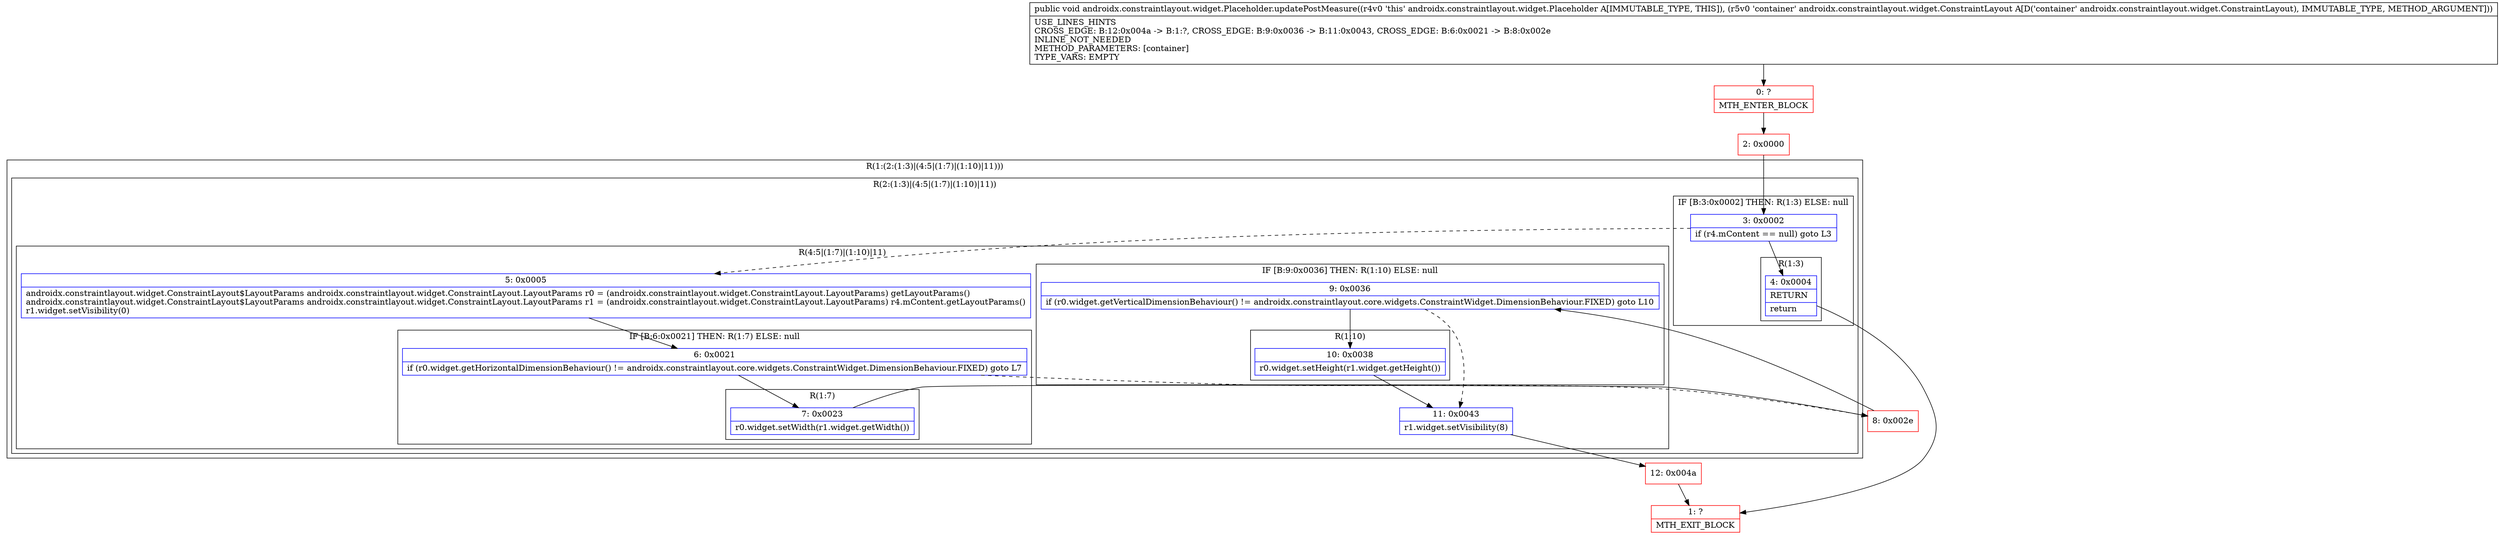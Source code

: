 digraph "CFG forandroidx.constraintlayout.widget.Placeholder.updatePostMeasure(Landroidx\/constraintlayout\/widget\/ConstraintLayout;)V" {
subgraph cluster_Region_183491827 {
label = "R(1:(2:(1:3)|(4:5|(1:7)|(1:10)|11)))";
node [shape=record,color=blue];
subgraph cluster_Region_1985600561 {
label = "R(2:(1:3)|(4:5|(1:7)|(1:10)|11))";
node [shape=record,color=blue];
subgraph cluster_IfRegion_468241862 {
label = "IF [B:3:0x0002] THEN: R(1:3) ELSE: null";
node [shape=record,color=blue];
Node_3 [shape=record,label="{3\:\ 0x0002|if (r4.mContent == null) goto L3\l}"];
subgraph cluster_Region_1767517856 {
label = "R(1:3)";
node [shape=record,color=blue];
Node_4 [shape=record,label="{4\:\ 0x0004|RETURN\l|return\l}"];
}
}
subgraph cluster_Region_1771191391 {
label = "R(4:5|(1:7)|(1:10)|11)";
node [shape=record,color=blue];
Node_5 [shape=record,label="{5\:\ 0x0005|androidx.constraintlayout.widget.ConstraintLayout$LayoutParams androidx.constraintlayout.widget.ConstraintLayout.LayoutParams r0 = (androidx.constraintlayout.widget.ConstraintLayout.LayoutParams) getLayoutParams()\landroidx.constraintlayout.widget.ConstraintLayout$LayoutParams androidx.constraintlayout.widget.ConstraintLayout.LayoutParams r1 = (androidx.constraintlayout.widget.ConstraintLayout.LayoutParams) r4.mContent.getLayoutParams()\lr1.widget.setVisibility(0)\l}"];
subgraph cluster_IfRegion_180269298 {
label = "IF [B:6:0x0021] THEN: R(1:7) ELSE: null";
node [shape=record,color=blue];
Node_6 [shape=record,label="{6\:\ 0x0021|if (r0.widget.getHorizontalDimensionBehaviour() != androidx.constraintlayout.core.widgets.ConstraintWidget.DimensionBehaviour.FIXED) goto L7\l}"];
subgraph cluster_Region_1151675755 {
label = "R(1:7)";
node [shape=record,color=blue];
Node_7 [shape=record,label="{7\:\ 0x0023|r0.widget.setWidth(r1.widget.getWidth())\l}"];
}
}
subgraph cluster_IfRegion_1241722872 {
label = "IF [B:9:0x0036] THEN: R(1:10) ELSE: null";
node [shape=record,color=blue];
Node_9 [shape=record,label="{9\:\ 0x0036|if (r0.widget.getVerticalDimensionBehaviour() != androidx.constraintlayout.core.widgets.ConstraintWidget.DimensionBehaviour.FIXED) goto L10\l}"];
subgraph cluster_Region_839619107 {
label = "R(1:10)";
node [shape=record,color=blue];
Node_10 [shape=record,label="{10\:\ 0x0038|r0.widget.setHeight(r1.widget.getHeight())\l}"];
}
}
Node_11 [shape=record,label="{11\:\ 0x0043|r1.widget.setVisibility(8)\l}"];
}
}
}
Node_0 [shape=record,color=red,label="{0\:\ ?|MTH_ENTER_BLOCK\l}"];
Node_2 [shape=record,color=red,label="{2\:\ 0x0000}"];
Node_1 [shape=record,color=red,label="{1\:\ ?|MTH_EXIT_BLOCK\l}"];
Node_8 [shape=record,color=red,label="{8\:\ 0x002e}"];
Node_12 [shape=record,color=red,label="{12\:\ 0x004a}"];
MethodNode[shape=record,label="{public void androidx.constraintlayout.widget.Placeholder.updatePostMeasure((r4v0 'this' androidx.constraintlayout.widget.Placeholder A[IMMUTABLE_TYPE, THIS]), (r5v0 'container' androidx.constraintlayout.widget.ConstraintLayout A[D('container' androidx.constraintlayout.widget.ConstraintLayout), IMMUTABLE_TYPE, METHOD_ARGUMENT]))  | USE_LINES_HINTS\lCROSS_EDGE: B:12:0x004a \-\> B:1:?, CROSS_EDGE: B:9:0x0036 \-\> B:11:0x0043, CROSS_EDGE: B:6:0x0021 \-\> B:8:0x002e\lINLINE_NOT_NEEDED\lMETHOD_PARAMETERS: [container]\lTYPE_VARS: EMPTY\l}"];
MethodNode -> Node_0;Node_3 -> Node_4;
Node_3 -> Node_5[style=dashed];
Node_4 -> Node_1;
Node_5 -> Node_6;
Node_6 -> Node_7;
Node_6 -> Node_8[style=dashed];
Node_7 -> Node_8;
Node_9 -> Node_10;
Node_9 -> Node_11[style=dashed];
Node_10 -> Node_11;
Node_11 -> Node_12;
Node_0 -> Node_2;
Node_2 -> Node_3;
Node_8 -> Node_9;
Node_12 -> Node_1;
}


